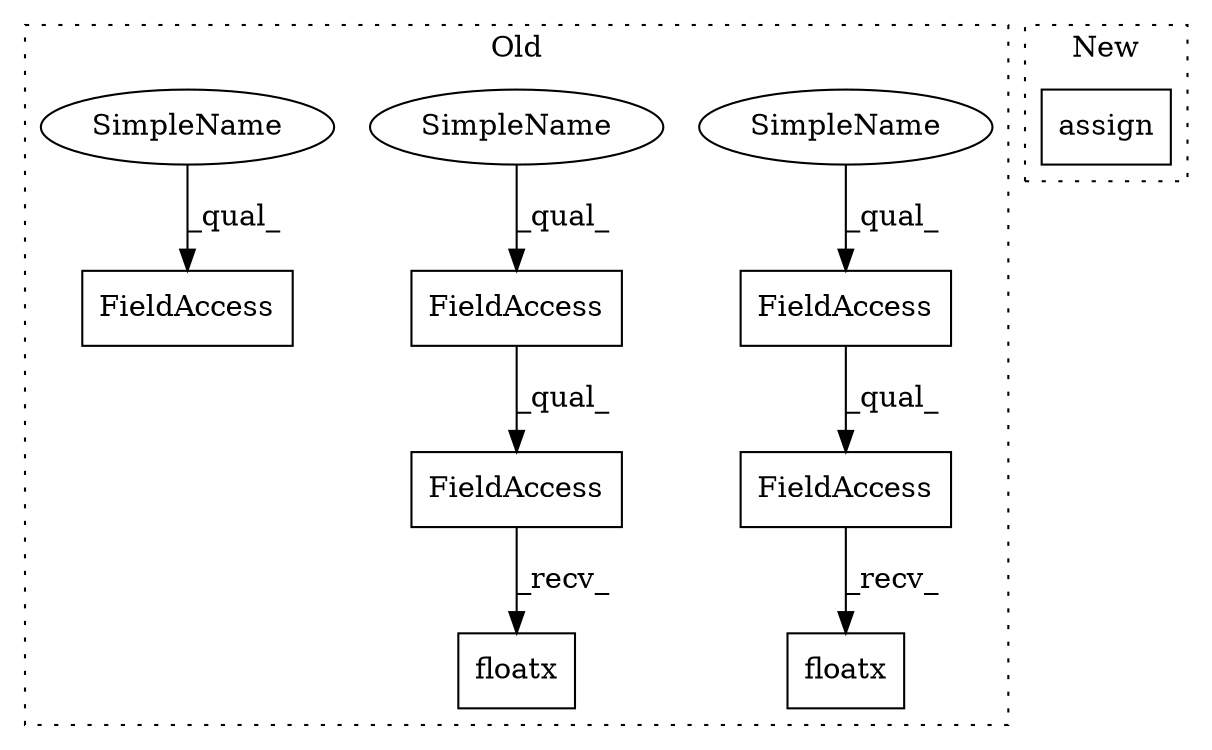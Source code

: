 digraph G {
subgraph cluster0 {
1 [label="floatx" a="32" s="2910" l="8" shape="box"];
3 [label="FieldAccess" a="22" s="2885" l="24" shape="box"];
4 [label="FieldAccess" a="22" s="2885" l="16" shape="box"];
5 [label="FieldAccess" a="22" s="3013" l="16" shape="box"];
6 [label="FieldAccess" a="22" s="3013" l="24" shape="box"];
7 [label="FieldAccess" a="22" s="2803" l="16" shape="box"];
8 [label="floatx" a="32" s="3038" l="8" shape="box"];
9 [label="SimpleName" a="42" s="3013" l="10" shape="ellipse"];
10 [label="SimpleName" a="42" s="2885" l="10" shape="ellipse"];
11 [label="SimpleName" a="42" s="2803" l="10" shape="ellipse"];
label = "Old";
style="dotted";
}
subgraph cluster1 {
2 [label="assign" a="32" s="2644,2730" l="7,1" shape="box"];
label = "New";
style="dotted";
}
3 -> 1 [label="_recv_"];
4 -> 3 [label="_qual_"];
5 -> 6 [label="_qual_"];
6 -> 8 [label="_recv_"];
9 -> 5 [label="_qual_"];
10 -> 4 [label="_qual_"];
11 -> 7 [label="_qual_"];
}